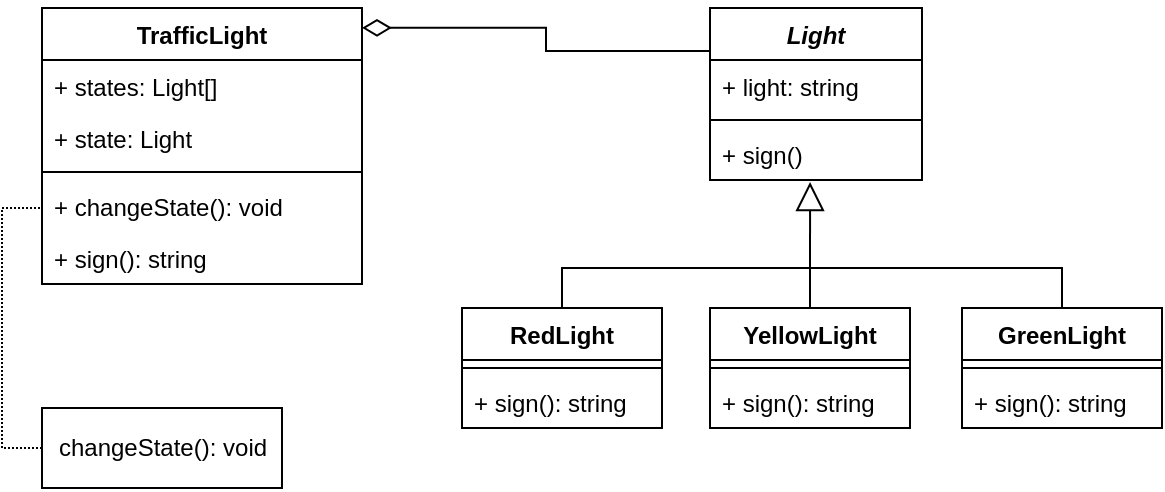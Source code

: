 <mxfile version="14.6.13" type="device"><diagram id="KAgeEazX0H9UtvnHApFk" name="Страница 1"><mxGraphModel dx="1422" dy="822" grid="1" gridSize="10" guides="1" tooltips="1" connect="1" arrows="1" fold="1" page="1" pageScale="1" pageWidth="827" pageHeight="1169" math="0" shadow="0"><root><mxCell id="0"/><mxCell id="1" parent="0"/><mxCell id="iuAOK5zkHXMxEaTvk2Nv-20" value="TrafficLight" style="swimlane;fontStyle=1;align=center;verticalAlign=top;childLayout=stackLayout;horizontal=1;startSize=26;horizontalStack=0;resizeParent=1;resizeParentMax=0;resizeLast=0;collapsible=1;marginBottom=0;" vertex="1" parent="1"><mxGeometry x="150" y="250" width="160" height="138" as="geometry"/></mxCell><mxCell id="iuAOK5zkHXMxEaTvk2Nv-21" value="+ states: Light[]" style="text;strokeColor=none;fillColor=none;align=left;verticalAlign=top;spacingLeft=4;spacingRight=4;overflow=hidden;rotatable=0;points=[[0,0.5],[1,0.5]];portConstraint=eastwest;" vertex="1" parent="iuAOK5zkHXMxEaTvk2Nv-20"><mxGeometry y="26" width="160" height="26" as="geometry"/></mxCell><mxCell id="iuAOK5zkHXMxEaTvk2Nv-30" value="+ state: Light" style="text;strokeColor=none;fillColor=none;align=left;verticalAlign=top;spacingLeft=4;spacingRight=4;overflow=hidden;rotatable=0;points=[[0,0.5],[1,0.5]];portConstraint=eastwest;" vertex="1" parent="iuAOK5zkHXMxEaTvk2Nv-20"><mxGeometry y="52" width="160" height="26" as="geometry"/></mxCell><mxCell id="iuAOK5zkHXMxEaTvk2Nv-22" value="" style="line;strokeWidth=1;fillColor=none;align=left;verticalAlign=middle;spacingTop=-1;spacingLeft=3;spacingRight=3;rotatable=0;labelPosition=right;points=[];portConstraint=eastwest;" vertex="1" parent="iuAOK5zkHXMxEaTvk2Nv-20"><mxGeometry y="78" width="160" height="8" as="geometry"/></mxCell><mxCell id="iuAOK5zkHXMxEaTvk2Nv-23" value="+ changeState(): void" style="text;strokeColor=none;fillColor=none;align=left;verticalAlign=top;spacingLeft=4;spacingRight=4;overflow=hidden;rotatable=0;points=[[0,0.5],[1,0.5]];portConstraint=eastwest;" vertex="1" parent="iuAOK5zkHXMxEaTvk2Nv-20"><mxGeometry y="86" width="160" height="26" as="geometry"/></mxCell><mxCell id="iuAOK5zkHXMxEaTvk2Nv-31" value="+ sign(): string" style="text;strokeColor=none;fillColor=none;align=left;verticalAlign=top;spacingLeft=4;spacingRight=4;overflow=hidden;rotatable=0;points=[[0,0.5],[1,0.5]];portConstraint=eastwest;" vertex="1" parent="iuAOK5zkHXMxEaTvk2Nv-20"><mxGeometry y="112" width="160" height="26" as="geometry"/></mxCell><mxCell id="iuAOK5zkHXMxEaTvk2Nv-32" value="" style="group" vertex="1" connectable="0" parent="1"><mxGeometry x="360" y="250" width="350" height="210" as="geometry"/></mxCell><mxCell id="iuAOK5zkHXMxEaTvk2Nv-5" value="Light" style="swimlane;fontStyle=3;align=center;verticalAlign=top;childLayout=stackLayout;horizontal=1;startSize=26;horizontalStack=0;resizeParent=1;resizeParentMax=0;resizeLast=0;collapsible=1;marginBottom=0;" vertex="1" parent="iuAOK5zkHXMxEaTvk2Nv-32"><mxGeometry x="124" width="106" height="86" as="geometry"/></mxCell><mxCell id="iuAOK5zkHXMxEaTvk2Nv-6" value="+ light: string" style="text;strokeColor=none;fillColor=none;align=left;verticalAlign=top;spacingLeft=4;spacingRight=4;overflow=hidden;rotatable=0;points=[[0,0.5],[1,0.5]];portConstraint=eastwest;" vertex="1" parent="iuAOK5zkHXMxEaTvk2Nv-5"><mxGeometry y="26" width="106" height="26" as="geometry"/></mxCell><mxCell id="iuAOK5zkHXMxEaTvk2Nv-7" value="" style="line;strokeWidth=1;fillColor=none;align=left;verticalAlign=middle;spacingTop=-1;spacingLeft=3;spacingRight=3;rotatable=0;labelPosition=right;points=[];portConstraint=eastwest;" vertex="1" parent="iuAOK5zkHXMxEaTvk2Nv-5"><mxGeometry y="52" width="106" height="8" as="geometry"/></mxCell><mxCell id="iuAOK5zkHXMxEaTvk2Nv-8" value="+ sign()" style="text;strokeColor=none;fillColor=none;align=left;verticalAlign=top;spacingLeft=4;spacingRight=4;overflow=hidden;rotatable=0;points=[[0,0.5],[1,0.5]];portConstraint=eastwest;" vertex="1" parent="iuAOK5zkHXMxEaTvk2Nv-5"><mxGeometry y="60" width="106" height="26" as="geometry"/></mxCell><mxCell id="iuAOK5zkHXMxEaTvk2Nv-9" value="RedLight" style="swimlane;fontStyle=1;align=center;verticalAlign=top;childLayout=stackLayout;horizontal=1;startSize=26;horizontalStack=0;resizeParent=1;resizeParentMax=0;resizeLast=0;collapsible=1;marginBottom=0;" vertex="1" parent="iuAOK5zkHXMxEaTvk2Nv-32"><mxGeometry y="150" width="100" height="60" as="geometry"/></mxCell><mxCell id="iuAOK5zkHXMxEaTvk2Nv-11" value="" style="line;strokeWidth=1;fillColor=none;align=left;verticalAlign=middle;spacingTop=-1;spacingLeft=3;spacingRight=3;rotatable=0;labelPosition=right;points=[];portConstraint=eastwest;" vertex="1" parent="iuAOK5zkHXMxEaTvk2Nv-9"><mxGeometry y="26" width="100" height="8" as="geometry"/></mxCell><mxCell id="iuAOK5zkHXMxEaTvk2Nv-12" value="+ sign(): string" style="text;strokeColor=none;fillColor=none;align=left;verticalAlign=top;spacingLeft=4;spacingRight=4;overflow=hidden;rotatable=0;points=[[0,0.5],[1,0.5]];portConstraint=eastwest;" vertex="1" parent="iuAOK5zkHXMxEaTvk2Nv-9"><mxGeometry y="34" width="100" height="26" as="geometry"/></mxCell><mxCell id="iuAOK5zkHXMxEaTvk2Nv-29" style="edgeStyle=orthogonalEdgeStyle;rounded=0;orthogonalLoop=1;jettySize=auto;html=1;exitX=0.5;exitY=0;exitDx=0;exitDy=0;entryX=0.472;entryY=1.038;entryDx=0;entryDy=0;entryPerimeter=0;endArrow=block;endFill=0;endSize=12;" edge="1" parent="iuAOK5zkHXMxEaTvk2Nv-32" source="iuAOK5zkHXMxEaTvk2Nv-14" target="iuAOK5zkHXMxEaTvk2Nv-8"><mxGeometry relative="1" as="geometry"/></mxCell><mxCell id="iuAOK5zkHXMxEaTvk2Nv-14" value="YellowLight" style="swimlane;fontStyle=1;align=center;verticalAlign=top;childLayout=stackLayout;horizontal=1;startSize=26;horizontalStack=0;resizeParent=1;resizeParentMax=0;resizeLast=0;collapsible=1;marginBottom=0;" vertex="1" parent="iuAOK5zkHXMxEaTvk2Nv-32"><mxGeometry x="124" y="150" width="100" height="60" as="geometry"/></mxCell><mxCell id="iuAOK5zkHXMxEaTvk2Nv-15" value="" style="line;strokeWidth=1;fillColor=none;align=left;verticalAlign=middle;spacingTop=-1;spacingLeft=3;spacingRight=3;rotatable=0;labelPosition=right;points=[];portConstraint=eastwest;" vertex="1" parent="iuAOK5zkHXMxEaTvk2Nv-14"><mxGeometry y="26" width="100" height="8" as="geometry"/></mxCell><mxCell id="iuAOK5zkHXMxEaTvk2Nv-16" value="+ sign(): string" style="text;strokeColor=none;fillColor=none;align=left;verticalAlign=top;spacingLeft=4;spacingRight=4;overflow=hidden;rotatable=0;points=[[0,0.5],[1,0.5]];portConstraint=eastwest;" vertex="1" parent="iuAOK5zkHXMxEaTvk2Nv-14"><mxGeometry y="34" width="100" height="26" as="geometry"/></mxCell><mxCell id="iuAOK5zkHXMxEaTvk2Nv-17" value="GreenLight" style="swimlane;fontStyle=1;align=center;verticalAlign=top;childLayout=stackLayout;horizontal=1;startSize=26;horizontalStack=0;resizeParent=1;resizeParentMax=0;resizeLast=0;collapsible=1;marginBottom=0;" vertex="1" parent="iuAOK5zkHXMxEaTvk2Nv-32"><mxGeometry x="250" y="150" width="100" height="60" as="geometry"/></mxCell><mxCell id="iuAOK5zkHXMxEaTvk2Nv-18" value="" style="line;strokeWidth=1;fillColor=none;align=left;verticalAlign=middle;spacingTop=-1;spacingLeft=3;spacingRight=3;rotatable=0;labelPosition=right;points=[];portConstraint=eastwest;" vertex="1" parent="iuAOK5zkHXMxEaTvk2Nv-17"><mxGeometry y="26" width="100" height="8" as="geometry"/></mxCell><mxCell id="iuAOK5zkHXMxEaTvk2Nv-19" value="+ sign(): string" style="text;strokeColor=none;fillColor=none;align=left;verticalAlign=top;spacingLeft=4;spacingRight=4;overflow=hidden;rotatable=0;points=[[0,0.5],[1,0.5]];portConstraint=eastwest;" vertex="1" parent="iuAOK5zkHXMxEaTvk2Nv-17"><mxGeometry y="34" width="100" height="26" as="geometry"/></mxCell><mxCell id="iuAOK5zkHXMxEaTvk2Nv-28" style="edgeStyle=orthogonalEdgeStyle;rounded=0;orthogonalLoop=1;jettySize=auto;html=1;exitX=0.5;exitY=0;exitDx=0;exitDy=0;entryX=0.5;entryY=0;entryDx=0;entryDy=0;endArrow=none;endFill=0;" edge="1" parent="iuAOK5zkHXMxEaTvk2Nv-32" source="iuAOK5zkHXMxEaTvk2Nv-9" target="iuAOK5zkHXMxEaTvk2Nv-17"><mxGeometry relative="1" as="geometry"/></mxCell><mxCell id="iuAOK5zkHXMxEaTvk2Nv-34" style="edgeStyle=orthogonalEdgeStyle;rounded=0;orthogonalLoop=1;jettySize=auto;html=1;exitX=0;exitY=0.25;exitDx=0;exitDy=0;entryX=1;entryY=0.072;entryDx=0;entryDy=0;entryPerimeter=0;endArrow=diamondThin;endFill=0;endSize=12;" edge="1" parent="1" source="iuAOK5zkHXMxEaTvk2Nv-5" target="iuAOK5zkHXMxEaTvk2Nv-20"><mxGeometry relative="1" as="geometry"/></mxCell><mxCell id="iuAOK5zkHXMxEaTvk2Nv-35" value="changeState(): void" style="html=1;" vertex="1" parent="1"><mxGeometry x="150" y="450" width="120" height="40" as="geometry"/></mxCell><mxCell id="iuAOK5zkHXMxEaTvk2Nv-36" style="edgeStyle=orthogonalEdgeStyle;rounded=0;orthogonalLoop=1;jettySize=auto;html=1;exitX=0;exitY=0.5;exitDx=0;exitDy=0;entryX=0;entryY=0.5;entryDx=0;entryDy=0;endArrow=none;endFill=0;endSize=12;dashed=1;dashPattern=1 1;" edge="1" parent="1" source="iuAOK5zkHXMxEaTvk2Nv-31" target="iuAOK5zkHXMxEaTvk2Nv-35"><mxGeometry relative="1" as="geometry"><Array as="points"><mxPoint x="150" y="350"/><mxPoint x="130" y="350"/><mxPoint x="130" y="470"/></Array></mxGeometry></mxCell></root></mxGraphModel></diagram></mxfile>